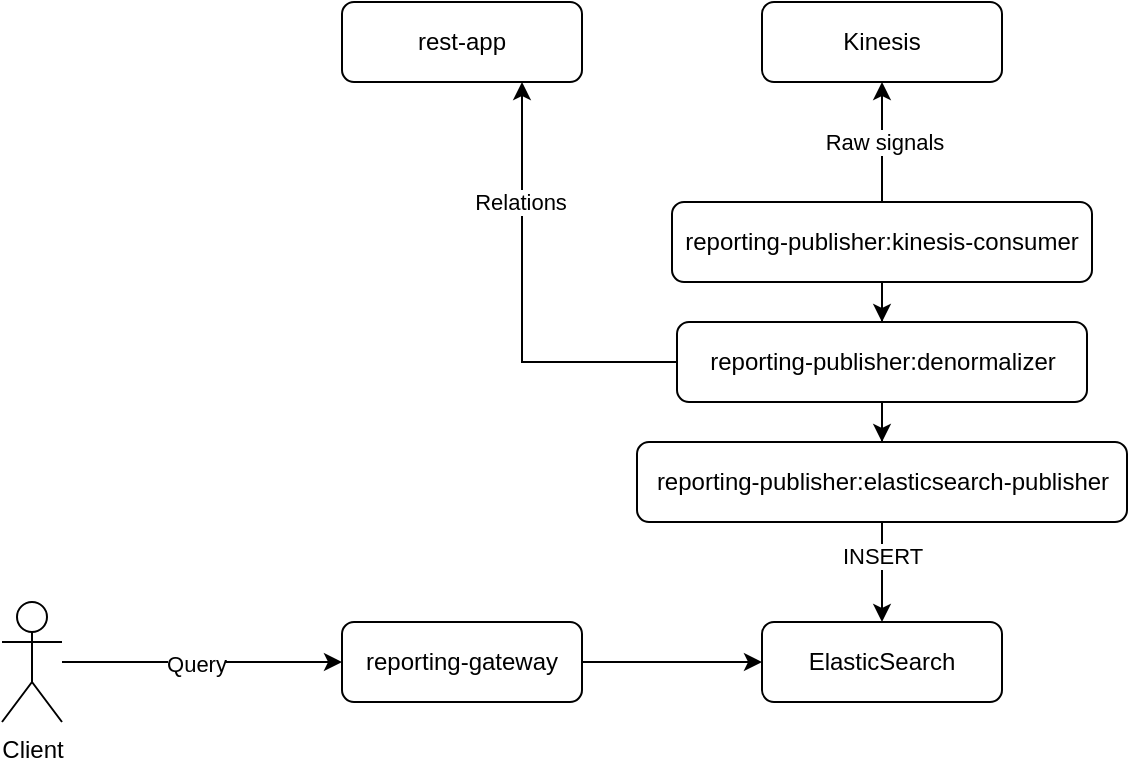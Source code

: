 <mxfile version="23.1.7" type="github">
  <diagram id="C5RBs43oDa-KdzZeNtuy" name="Page-1">
    <mxGraphModel dx="1868" dy="677" grid="1" gridSize="10" guides="1" tooltips="1" connect="1" arrows="1" fold="1" page="1" pageScale="1" pageWidth="827" pageHeight="1169" math="0" shadow="0">
      <root>
        <mxCell id="WIyWlLk6GJQsqaUBKTNV-0" />
        <mxCell id="WIyWlLk6GJQsqaUBKTNV-1" parent="WIyWlLk6GJQsqaUBKTNV-0" />
        <mxCell id="WIyWlLk6GJQsqaUBKTNV-3" value="Kinesis" style="rounded=1;whiteSpace=wrap;html=1;fontSize=12;glass=0;strokeWidth=1;shadow=0;" parent="WIyWlLk6GJQsqaUBKTNV-1" vertex="1">
          <mxGeometry x="160" y="80" width="120" height="40" as="geometry" />
        </mxCell>
        <mxCell id="bsGM-ZDzdA8zo3ynAZGx-6" value="" style="edgeStyle=orthogonalEdgeStyle;rounded=0;orthogonalLoop=1;jettySize=auto;html=1;" edge="1" parent="WIyWlLk6GJQsqaUBKTNV-1" source="bsGM-ZDzdA8zo3ynAZGx-1" target="bsGM-ZDzdA8zo3ynAZGx-4">
          <mxGeometry relative="1" as="geometry" />
        </mxCell>
        <mxCell id="bsGM-ZDzdA8zo3ynAZGx-23" style="edgeStyle=orthogonalEdgeStyle;rounded=0;orthogonalLoop=1;jettySize=auto;html=1;entryX=0.5;entryY=1;entryDx=0;entryDy=0;" edge="1" parent="WIyWlLk6GJQsqaUBKTNV-1" source="bsGM-ZDzdA8zo3ynAZGx-1" target="WIyWlLk6GJQsqaUBKTNV-3">
          <mxGeometry relative="1" as="geometry" />
        </mxCell>
        <mxCell id="bsGM-ZDzdA8zo3ynAZGx-24" value="Raw signals" style="edgeLabel;html=1;align=center;verticalAlign=middle;resizable=0;points=[];" vertex="1" connectable="0" parent="bsGM-ZDzdA8zo3ynAZGx-23">
          <mxGeometry y="-1" relative="1" as="geometry">
            <mxPoint as="offset" />
          </mxGeometry>
        </mxCell>
        <mxCell id="bsGM-ZDzdA8zo3ynAZGx-1" value="reporting-publisher:kinesis-consumer" style="rounded=1;whiteSpace=wrap;html=1;fontSize=12;glass=0;strokeWidth=1;shadow=0;" vertex="1" parent="WIyWlLk6GJQsqaUBKTNV-1">
          <mxGeometry x="115" y="180" width="210" height="40" as="geometry" />
        </mxCell>
        <mxCell id="bsGM-ZDzdA8zo3ynAZGx-11" value="" style="edgeStyle=orthogonalEdgeStyle;rounded=0;orthogonalLoop=1;jettySize=auto;html=1;" edge="1" parent="WIyWlLk6GJQsqaUBKTNV-1" source="bsGM-ZDzdA8zo3ynAZGx-4" target="bsGM-ZDzdA8zo3ynAZGx-10">
          <mxGeometry relative="1" as="geometry" />
        </mxCell>
        <mxCell id="bsGM-ZDzdA8zo3ynAZGx-4" value="reporting-publisher:denormalizer" style="rounded=1;whiteSpace=wrap;html=1;fontSize=12;glass=0;strokeWidth=1;shadow=0;" vertex="1" parent="WIyWlLk6GJQsqaUBKTNV-1">
          <mxGeometry x="117.5" y="240" width="205" height="40" as="geometry" />
        </mxCell>
        <mxCell id="bsGM-ZDzdA8zo3ynAZGx-8" style="edgeStyle=orthogonalEdgeStyle;rounded=0;orthogonalLoop=1;jettySize=auto;html=1;exitX=0;exitY=0.5;exitDx=0;exitDy=0;entryX=0.75;entryY=1;entryDx=0;entryDy=0;" edge="1" parent="WIyWlLk6GJQsqaUBKTNV-1" source="bsGM-ZDzdA8zo3ynAZGx-4" target="bsGM-ZDzdA8zo3ynAZGx-7">
          <mxGeometry relative="1" as="geometry">
            <mxPoint x="-40" y="160" as="targetPoint" />
          </mxGeometry>
        </mxCell>
        <mxCell id="bsGM-ZDzdA8zo3ynAZGx-9" value="Relations" style="edgeLabel;html=1;align=center;verticalAlign=middle;resizable=0;points=[];" vertex="1" connectable="0" parent="bsGM-ZDzdA8zo3ynAZGx-8">
          <mxGeometry x="0.45" y="1" relative="1" as="geometry">
            <mxPoint as="offset" />
          </mxGeometry>
        </mxCell>
        <mxCell id="bsGM-ZDzdA8zo3ynAZGx-7" value="rest-app" style="rounded=1;whiteSpace=wrap;html=1;fontSize=12;glass=0;strokeWidth=1;shadow=0;" vertex="1" parent="WIyWlLk6GJQsqaUBKTNV-1">
          <mxGeometry x="-50" y="80" width="120" height="40" as="geometry" />
        </mxCell>
        <mxCell id="bsGM-ZDzdA8zo3ynAZGx-25" style="edgeStyle=orthogonalEdgeStyle;rounded=0;orthogonalLoop=1;jettySize=auto;html=1;" edge="1" parent="WIyWlLk6GJQsqaUBKTNV-1" source="bsGM-ZDzdA8zo3ynAZGx-10" target="bsGM-ZDzdA8zo3ynAZGx-12">
          <mxGeometry relative="1" as="geometry" />
        </mxCell>
        <mxCell id="bsGM-ZDzdA8zo3ynAZGx-26" value="INSERT" style="edgeLabel;html=1;align=center;verticalAlign=middle;resizable=0;points=[];" vertex="1" connectable="0" parent="bsGM-ZDzdA8zo3ynAZGx-25">
          <mxGeometry x="-0.32" relative="1" as="geometry">
            <mxPoint as="offset" />
          </mxGeometry>
        </mxCell>
        <mxCell id="bsGM-ZDzdA8zo3ynAZGx-10" value="reporting-publisher:elasticsearch-publisher" style="rounded=1;whiteSpace=wrap;html=1;fontSize=12;glass=0;strokeWidth=1;shadow=0;" vertex="1" parent="WIyWlLk6GJQsqaUBKTNV-1">
          <mxGeometry x="97.5" y="300" width="245" height="40" as="geometry" />
        </mxCell>
        <mxCell id="bsGM-ZDzdA8zo3ynAZGx-12" value="ElasticSearch" style="rounded=1;whiteSpace=wrap;html=1;fontSize=12;glass=0;strokeWidth=1;shadow=0;" vertex="1" parent="WIyWlLk6GJQsqaUBKTNV-1">
          <mxGeometry x="160" y="390" width="120" height="40" as="geometry" />
        </mxCell>
        <mxCell id="bsGM-ZDzdA8zo3ynAZGx-17" style="edgeStyle=orthogonalEdgeStyle;rounded=0;orthogonalLoop=1;jettySize=auto;html=1;entryX=0;entryY=0.5;entryDx=0;entryDy=0;" edge="1" parent="WIyWlLk6GJQsqaUBKTNV-1" source="bsGM-ZDzdA8zo3ynAZGx-14" target="bsGM-ZDzdA8zo3ynAZGx-15">
          <mxGeometry relative="1" as="geometry" />
        </mxCell>
        <mxCell id="bsGM-ZDzdA8zo3ynAZGx-18" value="Query" style="edgeLabel;html=1;align=center;verticalAlign=middle;resizable=0;points=[];" vertex="1" connectable="0" parent="bsGM-ZDzdA8zo3ynAZGx-17">
          <mxGeometry x="-0.05" y="-1" relative="1" as="geometry">
            <mxPoint as="offset" />
          </mxGeometry>
        </mxCell>
        <mxCell id="bsGM-ZDzdA8zo3ynAZGx-14" value="Client" style="shape=umlActor;verticalLabelPosition=bottom;verticalAlign=top;html=1;outlineConnect=0;" vertex="1" parent="WIyWlLk6GJQsqaUBKTNV-1">
          <mxGeometry x="-220" y="380" width="30" height="60" as="geometry" />
        </mxCell>
        <mxCell id="bsGM-ZDzdA8zo3ynAZGx-16" style="edgeStyle=orthogonalEdgeStyle;rounded=0;orthogonalLoop=1;jettySize=auto;html=1;entryX=0;entryY=0.5;entryDx=0;entryDy=0;" edge="1" parent="WIyWlLk6GJQsqaUBKTNV-1" source="bsGM-ZDzdA8zo3ynAZGx-15" target="bsGM-ZDzdA8zo3ynAZGx-12">
          <mxGeometry relative="1" as="geometry" />
        </mxCell>
        <mxCell id="bsGM-ZDzdA8zo3ynAZGx-15" value="reporting-gateway" style="rounded=1;whiteSpace=wrap;html=1;fontSize=12;glass=0;strokeWidth=1;shadow=0;" vertex="1" parent="WIyWlLk6GJQsqaUBKTNV-1">
          <mxGeometry x="-50" y="390" width="120" height="40" as="geometry" />
        </mxCell>
      </root>
    </mxGraphModel>
  </diagram>
</mxfile>
